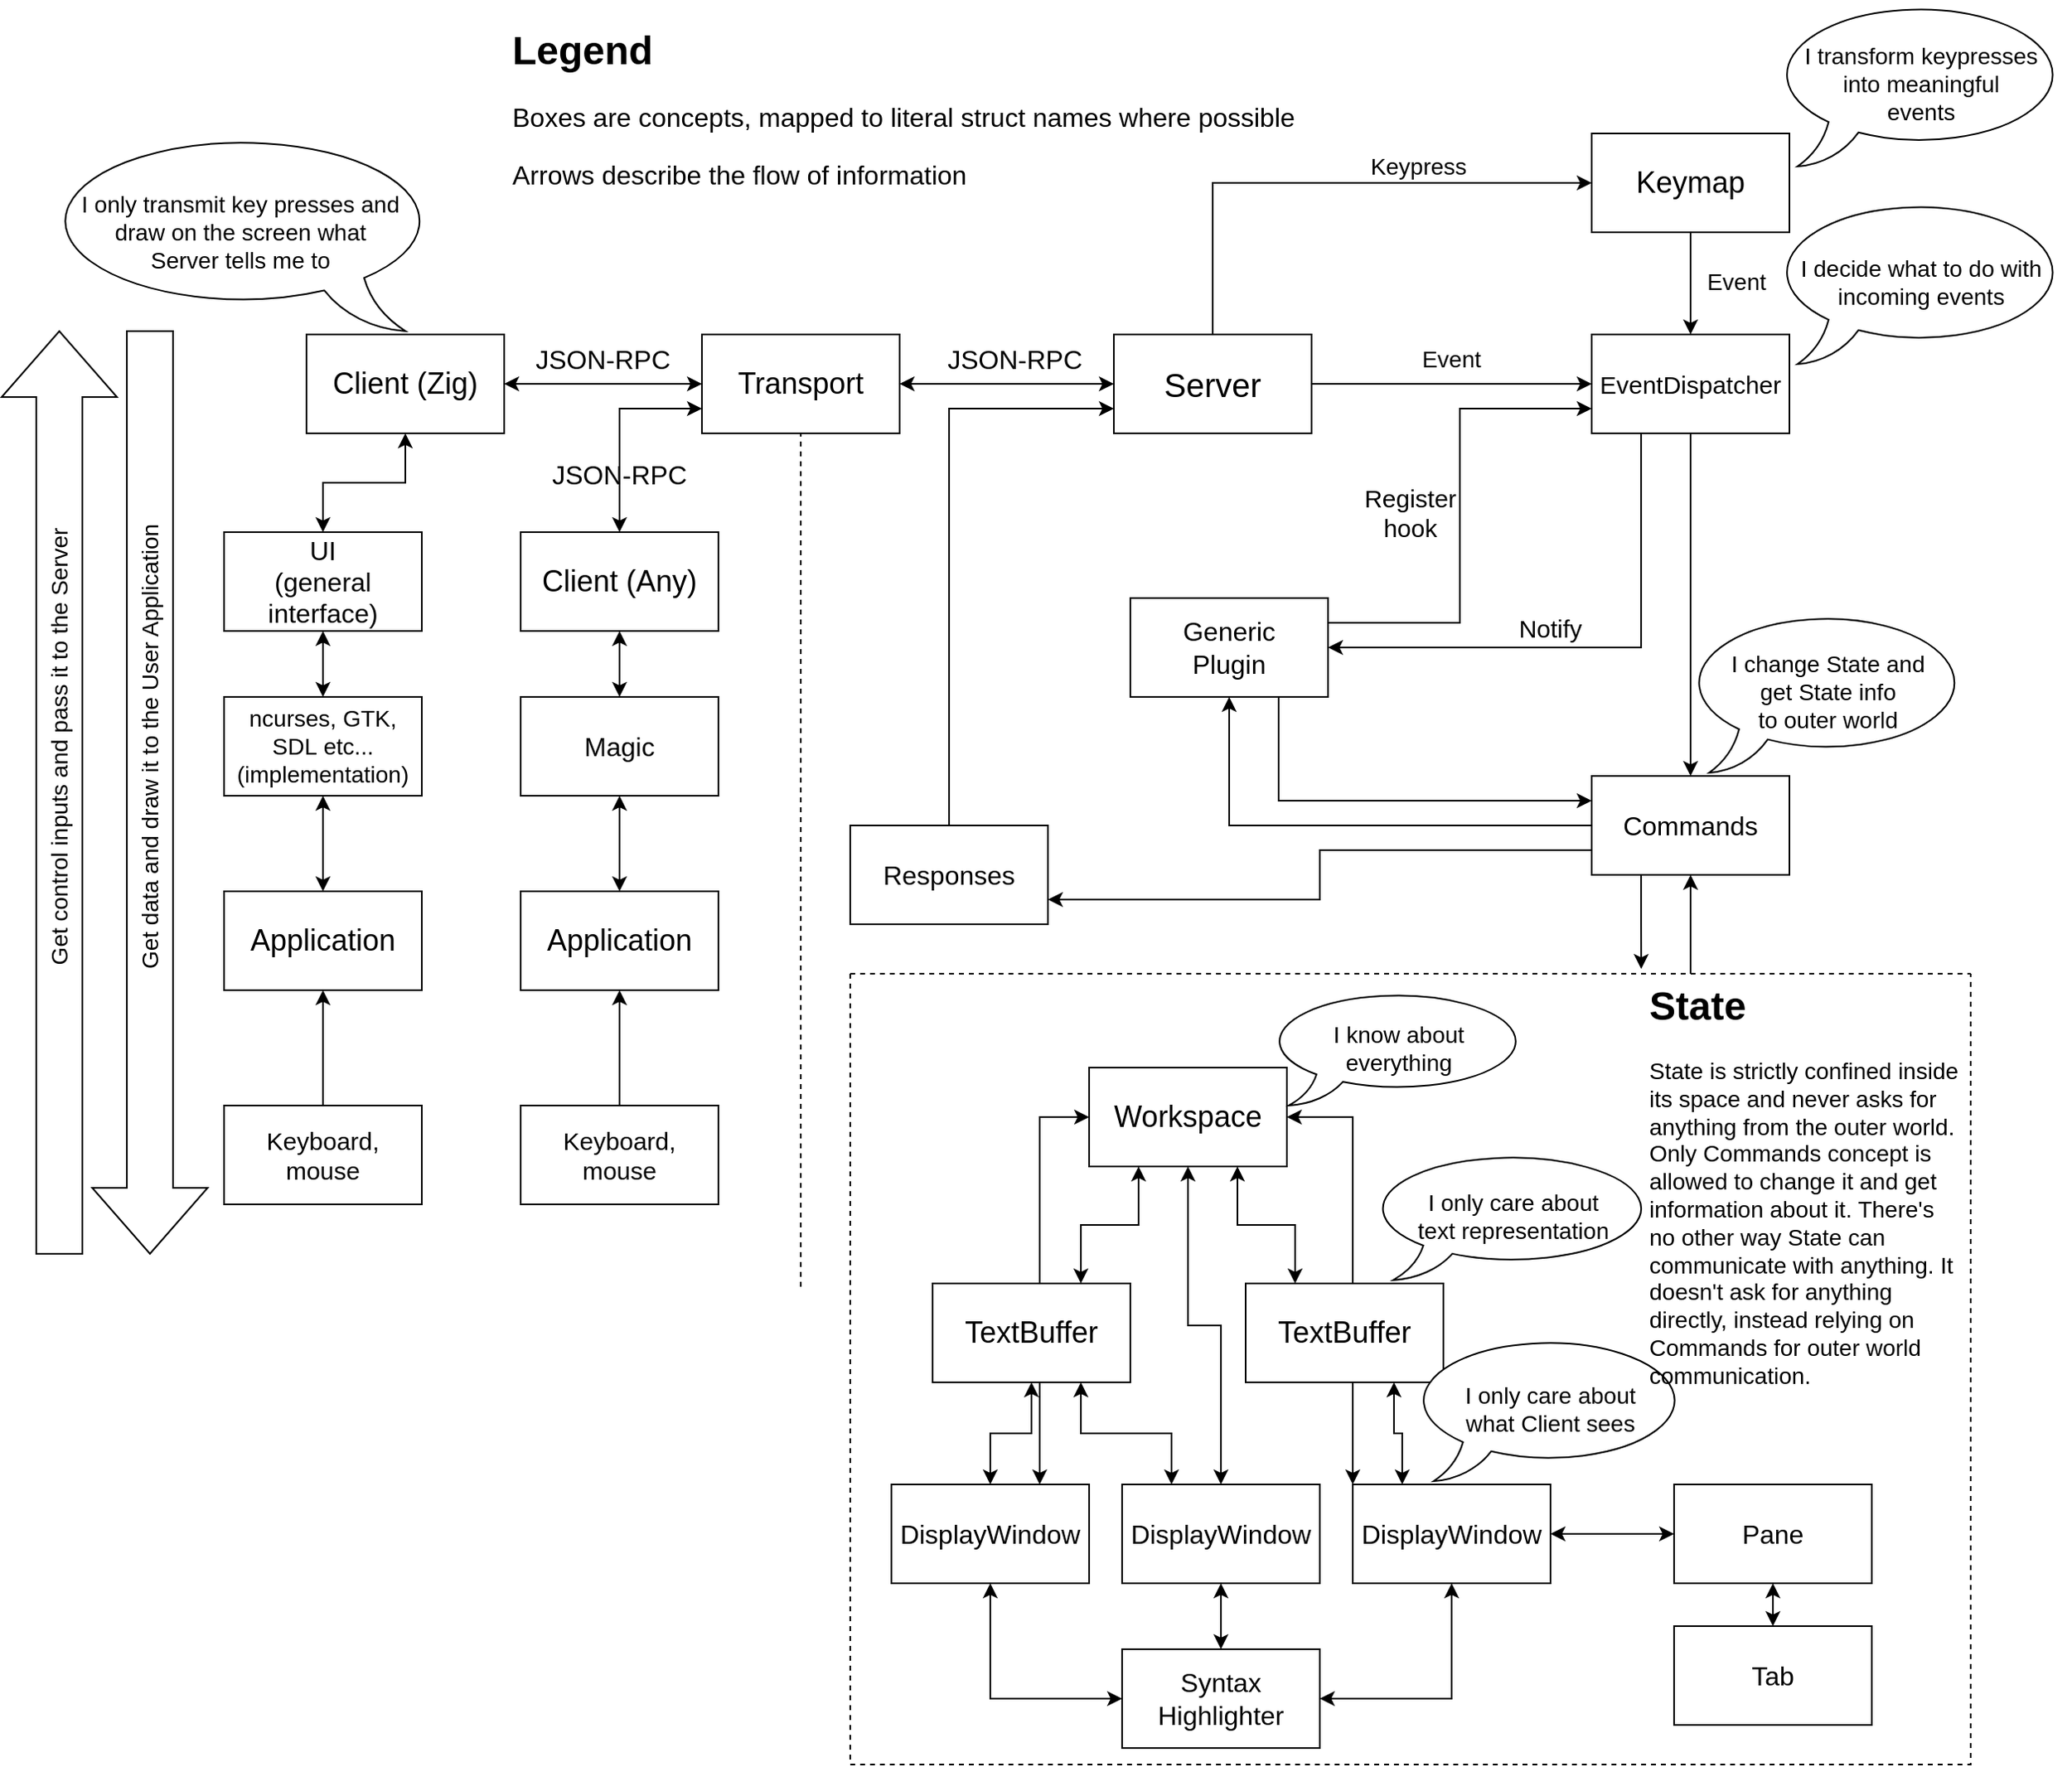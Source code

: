 <mxfile version="14.9.0" type="device"><diagram id="rlbUJ7nDC0W0OCyTNqjq" name="Page-1"><mxGraphModel dx="1418" dy="810" grid="1" gridSize="10" guides="1" tooltips="1" connect="1" arrows="1" fold="1" page="1" pageScale="1" pageWidth="1169" pageHeight="827" math="0" shadow="0"><root><mxCell id="0"/><mxCell id="1" parent="0"/><mxCell id="NQ90ox9wd04JSKlvOJOp-9" value="" style="endArrow=none;html=1;entryX=0.5;entryY=1;entryDx=0;entryDy=0;dashed=1;" parent="1" target="NQ90ox9wd04JSKlvOJOp-5" edge="1"><mxGeometry width="50" height="50" relative="1" as="geometry"><mxPoint x="490" y="780" as="sourcePoint"/><mxPoint x="490" y="132" as="targetPoint"/></mxGeometry></mxCell><mxCell id="NQ90ox9wd04JSKlvOJOp-10" style="edgeStyle=orthogonalEdgeStyle;rounded=0;orthogonalLoop=1;jettySize=auto;html=1;exitX=0.5;exitY=1;exitDx=0;exitDy=0;entryX=0.5;entryY=0;entryDx=0;entryDy=0;startArrow=classic;startFill=1;" parent="1" source="NQ90ox9wd04JSKlvOJOp-1" target="NQ90ox9wd04JSKlvOJOp-3" edge="1"><mxGeometry relative="1" as="geometry"/></mxCell><mxCell id="NQ90ox9wd04JSKlvOJOp-37" style="edgeStyle=orthogonalEdgeStyle;rounded=0;orthogonalLoop=1;jettySize=auto;html=1;exitX=1;exitY=0.5;exitDx=0;exitDy=0;entryX=0;entryY=0.5;entryDx=0;entryDy=0;startArrow=classic;startFill=1;" parent="1" source="NQ90ox9wd04JSKlvOJOp-1" target="NQ90ox9wd04JSKlvOJOp-5" edge="1"><mxGeometry relative="1" as="geometry"/></mxCell><mxCell id="NQ90ox9wd04JSKlvOJOp-1" value="&lt;font style=&quot;font-size: 18px&quot;&gt;Client (Zig)&lt;/font&gt;" style="rounded=0;whiteSpace=wrap;html=1;" parent="1" vertex="1"><mxGeometry x="190" y="202" width="120" height="60" as="geometry"/></mxCell><mxCell id="NQ90ox9wd04JSKlvOJOp-11" style="edgeStyle=orthogonalEdgeStyle;rounded=0;orthogonalLoop=1;jettySize=auto;html=1;exitX=0.5;exitY=1;exitDx=0;exitDy=0;entryX=0.5;entryY=0;entryDx=0;entryDy=0;startArrow=classic;startFill=1;" parent="1" source="NQ90ox9wd04JSKlvOJOp-3" target="NQ90ox9wd04JSKlvOJOp-4" edge="1"><mxGeometry relative="1" as="geometry"/></mxCell><mxCell id="NQ90ox9wd04JSKlvOJOp-3" value="&lt;font style=&quot;font-size: 16px&quot;&gt;UI &lt;br&gt;(general interface)&lt;/font&gt;" style="rounded=0;whiteSpace=wrap;html=1;" parent="1" vertex="1"><mxGeometry x="140" y="322" width="120" height="60" as="geometry"/></mxCell><mxCell id="NQ90ox9wd04JSKlvOJOp-33" value="" style="edgeStyle=orthogonalEdgeStyle;rounded=0;orthogonalLoop=1;jettySize=auto;html=1;startArrow=classic;startFill=1;" parent="1" source="NQ90ox9wd04JSKlvOJOp-4" target="NQ90ox9wd04JSKlvOJOp-32" edge="1"><mxGeometry relative="1" as="geometry"/></mxCell><mxCell id="NQ90ox9wd04JSKlvOJOp-4" value="&lt;font style=&quot;font-size: 14px&quot;&gt;ncurses,&amp;nbsp;&lt;span&gt;GTK, SDL&amp;nbsp;&lt;/span&gt;&lt;span&gt;etc...&lt;/span&gt;&lt;br&gt;(implementation)&lt;/font&gt;" style="rounded=0;whiteSpace=wrap;html=1;" parent="1" vertex="1"><mxGeometry x="140" y="422" width="120" height="60" as="geometry"/></mxCell><mxCell id="NQ90ox9wd04JSKlvOJOp-38" style="edgeStyle=orthogonalEdgeStyle;rounded=0;orthogonalLoop=1;jettySize=auto;html=1;exitX=1;exitY=0.5;exitDx=0;exitDy=0;entryX=0;entryY=0.5;entryDx=0;entryDy=0;startArrow=classic;startFill=1;" parent="1" source="NQ90ox9wd04JSKlvOJOp-5" target="NQ90ox9wd04JSKlvOJOp-6" edge="1"><mxGeometry relative="1" as="geometry"/></mxCell><mxCell id="NQ90ox9wd04JSKlvOJOp-5" value="&lt;font style=&quot;font-size: 18px&quot;&gt;Transport&lt;/font&gt;" style="rounded=0;whiteSpace=wrap;html=1;" parent="1" vertex="1"><mxGeometry x="430" y="202" width="120" height="60" as="geometry"/></mxCell><mxCell id="NQ90ox9wd04JSKlvOJOp-104" style="edgeStyle=orthogonalEdgeStyle;rounded=0;orthogonalLoop=1;jettySize=auto;html=1;exitX=1;exitY=0.5;exitDx=0;exitDy=0;entryX=0;entryY=0.5;entryDx=0;entryDy=0;startArrow=none;startFill=0;endArrow=classic;endFill=1;strokeColor=#000000;" parent="1" source="NQ90ox9wd04JSKlvOJOp-6" target="NQ90ox9wd04JSKlvOJOp-50" edge="1"><mxGeometry relative="1" as="geometry"/></mxCell><mxCell id="ABiOQHaXhz_3gu1jBrvS-6" style="edgeStyle=orthogonalEdgeStyle;rounded=0;orthogonalLoop=1;jettySize=auto;html=1;exitX=0.5;exitY=0;exitDx=0;exitDy=0;entryX=0;entryY=0.5;entryDx=0;entryDy=0;" edge="1" parent="1" source="NQ90ox9wd04JSKlvOJOp-6" target="Z52g4UXpfN4LU59mucdz-28"><mxGeometry relative="1" as="geometry"/></mxCell><mxCell id="NQ90ox9wd04JSKlvOJOp-6" value="&lt;font style=&quot;font-size: 20px&quot;&gt;Server&lt;/font&gt;" style="rounded=0;whiteSpace=wrap;html=1;" parent="1" vertex="1"><mxGeometry x="680" y="202" width="120" height="60" as="geometry"/></mxCell><mxCell id="NQ90ox9wd04JSKlvOJOp-32" value="&lt;font style=&quot;font-size: 18px&quot;&gt;Application&lt;/font&gt;" style="rounded=0;whiteSpace=wrap;html=1;" parent="1" vertex="1"><mxGeometry x="140" y="540" width="120" height="60" as="geometry"/></mxCell><mxCell id="NQ90ox9wd04JSKlvOJOp-36" style="edgeStyle=orthogonalEdgeStyle;rounded=0;orthogonalLoop=1;jettySize=auto;html=1;exitX=0.5;exitY=0;exitDx=0;exitDy=0;entryX=0;entryY=0.75;entryDx=0;entryDy=0;startArrow=classic;startFill=1;" parent="1" source="NQ90ox9wd04JSKlvOJOp-35" target="NQ90ox9wd04JSKlvOJOp-5" edge="1"><mxGeometry relative="1" as="geometry"/></mxCell><mxCell id="NQ90ox9wd04JSKlvOJOp-41" style="edgeStyle=orthogonalEdgeStyle;rounded=0;orthogonalLoop=1;jettySize=auto;html=1;exitX=0.5;exitY=1;exitDx=0;exitDy=0;entryX=0.5;entryY=0;entryDx=0;entryDy=0;startArrow=classic;startFill=1;strokeColor=#000000;" parent="1" source="NQ90ox9wd04JSKlvOJOp-35" target="NQ90ox9wd04JSKlvOJOp-40" edge="1"><mxGeometry relative="1" as="geometry"/></mxCell><mxCell id="NQ90ox9wd04JSKlvOJOp-35" value="&lt;font style=&quot;font-size: 18px&quot;&gt;Client (Any)&lt;/font&gt;" style="rounded=0;whiteSpace=wrap;html=1;" parent="1" vertex="1"><mxGeometry x="320" y="322" width="120" height="60" as="geometry"/></mxCell><mxCell id="NQ90ox9wd04JSKlvOJOp-43" value="" style="edgeStyle=orthogonalEdgeStyle;rounded=0;orthogonalLoop=1;jettySize=auto;html=1;startArrow=classic;startFill=1;strokeColor=#000000;" parent="1" source="NQ90ox9wd04JSKlvOJOp-40" target="NQ90ox9wd04JSKlvOJOp-42" edge="1"><mxGeometry relative="1" as="geometry"/></mxCell><mxCell id="NQ90ox9wd04JSKlvOJOp-40" value="&lt;span style=&quot;font-size: 16px&quot;&gt;Magic&lt;/span&gt;" style="rounded=0;whiteSpace=wrap;html=1;" parent="1" vertex="1"><mxGeometry x="320" y="422" width="120" height="60" as="geometry"/></mxCell><mxCell id="NQ90ox9wd04JSKlvOJOp-42" value="&lt;font style=&quot;font-size: 18px&quot;&gt;Application&lt;/font&gt;" style="rounded=0;whiteSpace=wrap;html=1;" parent="1" vertex="1"><mxGeometry x="320" y="540" width="120" height="60" as="geometry"/></mxCell><mxCell id="NQ90ox9wd04JSKlvOJOp-47" value="&lt;font style=&quot;font-size: 16px&quot;&gt;JSON-RPC&lt;/font&gt;" style="text;html=1;strokeColor=none;fillColor=none;align=center;verticalAlign=middle;whiteSpace=wrap;rounded=0;" parent="1" vertex="1"><mxGeometry x="320" y="202" width="100" height="30" as="geometry"/></mxCell><mxCell id="NQ90ox9wd04JSKlvOJOp-48" value="&lt;font style=&quot;font-size: 16px&quot;&gt;JSON-RPC&lt;/font&gt;" style="text;html=1;strokeColor=none;fillColor=none;align=center;verticalAlign=middle;whiteSpace=wrap;rounded=0;" parent="1" vertex="1"><mxGeometry x="570" y="202" width="100" height="30" as="geometry"/></mxCell><mxCell id="NQ90ox9wd04JSKlvOJOp-49" value="&lt;h1&gt;Legend&lt;/h1&gt;&lt;p style=&quot;font-size: 16px&quot;&gt;&lt;font style=&quot;font-size: 16px&quot;&gt;Boxes are concepts, mapped to literal struct names where possible&lt;/font&gt;&lt;/p&gt;&lt;p style=&quot;font-size: 16px&quot;&gt;&lt;font style=&quot;font-size: 16px&quot;&gt;Arrows describe the flow of information&lt;/font&gt;&lt;/p&gt;" style="text;html=1;strokeColor=none;fillColor=none;spacing=5;spacingTop=-20;whiteSpace=wrap;overflow=hidden;rounded=0;" parent="1" vertex="1"><mxGeometry x="310" y="10" width="490" height="150" as="geometry"/></mxCell><mxCell id="Z52g4UXpfN4LU59mucdz-42" style="edgeStyle=orthogonalEdgeStyle;rounded=0;orthogonalLoop=1;jettySize=auto;html=1;exitX=0.5;exitY=1;exitDx=0;exitDy=0;entryX=0.5;entryY=0;entryDx=0;entryDy=0;startArrow=none;startFill=0;" parent="1" source="NQ90ox9wd04JSKlvOJOp-50" target="NQ90ox9wd04JSKlvOJOp-60" edge="1"><mxGeometry relative="1" as="geometry"/></mxCell><mxCell id="ABiOQHaXhz_3gu1jBrvS-19" style="edgeStyle=orthogonalEdgeStyle;rounded=0;orthogonalLoop=1;jettySize=auto;html=1;exitX=0.25;exitY=1;exitDx=0;exitDy=0;entryX=1;entryY=0.5;entryDx=0;entryDy=0;" edge="1" parent="1" source="NQ90ox9wd04JSKlvOJOp-50" target="NQ90ox9wd04JSKlvOJOp-78"><mxGeometry relative="1" as="geometry"/></mxCell><mxCell id="NQ90ox9wd04JSKlvOJOp-50" value="&lt;font style=&quot;font-size: 15px&quot;&gt;EventDispatcher&lt;/font&gt;" style="rounded=0;whiteSpace=wrap;html=1;" parent="1" vertex="1"><mxGeometry x="970" y="202" width="120" height="60" as="geometry"/></mxCell><mxCell id="NQ90ox9wd04JSKlvOJOp-58" value="&lt;span style=&quot;font-size: 14px&quot;&gt;I only transmit&amp;nbsp;&lt;/span&gt;&lt;span style=&quot;font-size: 14px&quot;&gt;key presses and&lt;/span&gt;&lt;br style=&quot;font-size: 14px&quot;&gt;&lt;span style=&quot;font-size: 14px&quot;&gt;draw on the screen&amp;nbsp;&lt;/span&gt;&lt;span style=&quot;font-size: 14px&quot;&gt;what &lt;br&gt;Server tells me to&lt;/span&gt;" style="whiteSpace=wrap;html=1;shape=mxgraph.basic.oval_callout;rounded=0;direction=east;flipH=1;" parent="1" vertex="1"><mxGeometry x="30" y="80" width="240" height="120" as="geometry"/></mxCell><mxCell id="ABiOQHaXhz_3gu1jBrvS-13" style="edgeStyle=orthogonalEdgeStyle;rounded=0;orthogonalLoop=1;jettySize=auto;html=1;exitX=0.25;exitY=1;exitDx=0;exitDy=0;entryX=0.706;entryY=-0.006;entryDx=0;entryDy=0;entryPerimeter=0;" edge="1" parent="1" source="NQ90ox9wd04JSKlvOJOp-60" target="Z52g4UXpfN4LU59mucdz-1"><mxGeometry relative="1" as="geometry"/></mxCell><mxCell id="ABiOQHaXhz_3gu1jBrvS-16" style="edgeStyle=orthogonalEdgeStyle;rounded=0;orthogonalLoop=1;jettySize=auto;html=1;exitX=0;exitY=0.75;exitDx=0;exitDy=0;entryX=1;entryY=0.75;entryDx=0;entryDy=0;" edge="1" parent="1" source="NQ90ox9wd04JSKlvOJOp-60" target="NQ90ox9wd04JSKlvOJOp-102"><mxGeometry relative="1" as="geometry"/></mxCell><mxCell id="ABiOQHaXhz_3gu1jBrvS-17" style="edgeStyle=orthogonalEdgeStyle;rounded=0;orthogonalLoop=1;jettySize=auto;html=1;exitX=0;exitY=0.5;exitDx=0;exitDy=0;entryX=0.5;entryY=1;entryDx=0;entryDy=0;" edge="1" parent="1" source="NQ90ox9wd04JSKlvOJOp-60" target="NQ90ox9wd04JSKlvOJOp-78"><mxGeometry relative="1" as="geometry"/></mxCell><mxCell id="NQ90ox9wd04JSKlvOJOp-60" value="&lt;font style=&quot;font-size: 16px&quot;&gt;Commands&lt;/font&gt;" style="rounded=0;whiteSpace=wrap;html=1;" parent="1" vertex="1"><mxGeometry x="970" y="470" width="120" height="60" as="geometry"/></mxCell><mxCell id="NQ90ox9wd04JSKlvOJOp-72" style="edgeStyle=orthogonalEdgeStyle;rounded=0;orthogonalLoop=1;jettySize=auto;html=1;exitX=0.5;exitY=0;exitDx=0;exitDy=0;entryX=0.5;entryY=1;entryDx=0;entryDy=0;startArrow=none;startFill=0;endArrow=classic;endFill=1;strokeColor=#000000;" parent="1" source="NQ90ox9wd04JSKlvOJOp-69" target="NQ90ox9wd04JSKlvOJOp-32" edge="1"><mxGeometry relative="1" as="geometry"/></mxCell><mxCell id="NQ90ox9wd04JSKlvOJOp-69" value="&lt;font style=&quot;font-size: 15px&quot;&gt;Keyboard,&lt;br&gt;mouse&lt;/font&gt;" style="rounded=0;whiteSpace=wrap;html=1;" parent="1" vertex="1"><mxGeometry x="140" y="670" width="120" height="60" as="geometry"/></mxCell><mxCell id="NQ90ox9wd04JSKlvOJOp-71" style="edgeStyle=orthogonalEdgeStyle;rounded=0;orthogonalLoop=1;jettySize=auto;html=1;exitX=0.5;exitY=0;exitDx=0;exitDy=0;entryX=0.5;entryY=1;entryDx=0;entryDy=0;startArrow=none;startFill=0;endArrow=classic;endFill=1;strokeColor=#000000;" parent="1" source="NQ90ox9wd04JSKlvOJOp-70" target="NQ90ox9wd04JSKlvOJOp-42" edge="1"><mxGeometry relative="1" as="geometry"/></mxCell><mxCell id="NQ90ox9wd04JSKlvOJOp-70" value="&lt;font style=&quot;font-size: 15px&quot;&gt;Keyboard,&lt;br&gt;mouse&lt;/font&gt;" style="rounded=0;whiteSpace=wrap;html=1;" parent="1" vertex="1"><mxGeometry x="320" y="670" width="120" height="60" as="geometry"/></mxCell><mxCell id="NQ90ox9wd04JSKlvOJOp-74" value="" style="html=1;shadow=0;dashed=0;align=center;verticalAlign=middle;shape=mxgraph.arrows2.arrow;dy=0.6;dx=40;direction=north;notch=0;rounded=0;" parent="1" vertex="1"><mxGeometry x="5" y="200" width="70" height="560" as="geometry"/></mxCell><mxCell id="NQ90ox9wd04JSKlvOJOp-75" value="" style="html=1;shadow=0;dashed=0;align=center;verticalAlign=middle;shape=mxgraph.arrows2.arrow;dy=0.6;dx=40;direction=south;notch=0;rounded=0;" parent="1" vertex="1"><mxGeometry x="60" y="200" width="70" height="560" as="geometry"/></mxCell><mxCell id="NQ90ox9wd04JSKlvOJOp-76" value="&lt;font style=&quot;font-size: 14px&quot;&gt;Get data and draw it to the User Application&lt;/font&gt;" style="text;html=1;strokeColor=none;fillColor=none;align=center;verticalAlign=middle;whiteSpace=wrap;rounded=0;rotation=270;" parent="1" vertex="1"><mxGeometry x="-50" y="432" width="290" height="40" as="geometry"/></mxCell><mxCell id="NQ90ox9wd04JSKlvOJOp-77" value="&lt;font style=&quot;font-size: 14px&quot;&gt;Get control inputs and pass it to the Server&lt;br&gt;&lt;/font&gt;" style="text;html=1;strokeColor=none;fillColor=none;align=center;verticalAlign=middle;whiteSpace=wrap;rounded=0;rotation=270;" parent="1" vertex="1"><mxGeometry x="-110" y="432" width="300" height="40" as="geometry"/></mxCell><mxCell id="Z52g4UXpfN4LU59mucdz-47" style="edgeStyle=orthogonalEdgeStyle;rounded=0;orthogonalLoop=1;jettySize=auto;html=1;exitX=1;exitY=0.25;exitDx=0;exitDy=0;entryX=0;entryY=0.75;entryDx=0;entryDy=0;startArrow=none;startFill=0;" parent="1" source="NQ90ox9wd04JSKlvOJOp-78" target="NQ90ox9wd04JSKlvOJOp-50" edge="1"><mxGeometry relative="1" as="geometry"/></mxCell><mxCell id="ABiOQHaXhz_3gu1jBrvS-18" style="edgeStyle=orthogonalEdgeStyle;rounded=0;orthogonalLoop=1;jettySize=auto;html=1;exitX=0.75;exitY=1;exitDx=0;exitDy=0;entryX=0;entryY=0.25;entryDx=0;entryDy=0;" edge="1" parent="1" source="NQ90ox9wd04JSKlvOJOp-78" target="NQ90ox9wd04JSKlvOJOp-60"><mxGeometry relative="1" as="geometry"/></mxCell><mxCell id="NQ90ox9wd04JSKlvOJOp-78" value="&lt;font style=&quot;font-size: 16px&quot;&gt;Generic&lt;br&gt;Plugin&lt;br&gt;&lt;/font&gt;" style="rounded=0;whiteSpace=wrap;html=1;" parent="1" vertex="1"><mxGeometry x="690" y="362" width="120" height="60" as="geometry"/></mxCell><mxCell id="NQ90ox9wd04JSKlvOJOp-79" value="&lt;font style=&quot;font-size: 16px&quot;&gt;JSON-RPC&lt;/font&gt;" style="text;html=1;strokeColor=none;fillColor=none;align=center;verticalAlign=middle;whiteSpace=wrap;rounded=0;" parent="1" vertex="1"><mxGeometry x="330" y="272" width="100" height="30" as="geometry"/></mxCell><mxCell id="ABiOQHaXhz_3gu1jBrvS-15" style="edgeStyle=orthogonalEdgeStyle;rounded=0;orthogonalLoop=1;jettySize=auto;html=1;exitX=0.5;exitY=0;exitDx=0;exitDy=0;entryX=0;entryY=0.75;entryDx=0;entryDy=0;" edge="1" parent="1" source="NQ90ox9wd04JSKlvOJOp-102" target="NQ90ox9wd04JSKlvOJOp-6"><mxGeometry relative="1" as="geometry"/></mxCell><mxCell id="NQ90ox9wd04JSKlvOJOp-102" value="&lt;font style=&quot;font-size: 16px&quot;&gt;Responses&lt;/font&gt;" style="rounded=0;whiteSpace=wrap;html=1;shadow=0;sketch=0;" parent="1" vertex="1"><mxGeometry x="520" y="500" width="120" height="60" as="geometry"/></mxCell><mxCell id="ABiOQHaXhz_3gu1jBrvS-14" style="edgeStyle=orthogonalEdgeStyle;rounded=0;orthogonalLoop=1;jettySize=auto;html=1;exitX=0.75;exitY=0;exitDx=0;exitDy=0;entryX=0.5;entryY=1;entryDx=0;entryDy=0;" edge="1" parent="1" source="Z52g4UXpfN4LU59mucdz-1" target="NQ90ox9wd04JSKlvOJOp-60"><mxGeometry relative="1" as="geometry"/></mxCell><mxCell id="Z52g4UXpfN4LU59mucdz-1" value="" style="swimlane;startSize=0;dashed=1;" parent="1" vertex="1"><mxGeometry x="520" y="590" width="680" height="480" as="geometry"><mxRectangle x="535" y="710" width="50" height="40" as="alternateBounds"/></mxGeometry></mxCell><mxCell id="Z52g4UXpfN4LU59mucdz-4" style="edgeStyle=orthogonalEdgeStyle;rounded=0;orthogonalLoop=1;jettySize=auto;html=1;exitX=0.5;exitY=0;exitDx=0;exitDy=0;entryX=0.5;entryY=1;entryDx=0;entryDy=0;startArrow=classic;startFill=1;" parent="Z52g4UXpfN4LU59mucdz-1" source="NQ90ox9wd04JSKlvOJOp-16" target="NQ90ox9wd04JSKlvOJOp-12" edge="1"><mxGeometry relative="1" as="geometry"/></mxCell><mxCell id="Z52g4UXpfN4LU59mucdz-7" style="edgeStyle=orthogonalEdgeStyle;rounded=0;orthogonalLoop=1;jettySize=auto;html=1;exitX=0.75;exitY=0;exitDx=0;exitDy=0;entryX=0;entryY=0.5;entryDx=0;entryDy=0;startArrow=classic;startFill=1;" parent="Z52g4UXpfN4LU59mucdz-1" source="NQ90ox9wd04JSKlvOJOp-16" target="Z52g4UXpfN4LU59mucdz-3" edge="1"><mxGeometry relative="1" as="geometry"/></mxCell><mxCell id="NQ90ox9wd04JSKlvOJOp-16" value="&lt;font style=&quot;font-size: 16px&quot;&gt;DisplayWindow&lt;/font&gt;" style="rounded=0;whiteSpace=wrap;html=1;" parent="Z52g4UXpfN4LU59mucdz-1" vertex="1"><mxGeometry x="25" y="310" width="120" height="60" as="geometry"/></mxCell><mxCell id="Z52g4UXpfN4LU59mucdz-5" style="edgeStyle=orthogonalEdgeStyle;rounded=0;orthogonalLoop=1;jettySize=auto;html=1;exitX=0.25;exitY=0;exitDx=0;exitDy=0;entryX=0.75;entryY=1;entryDx=0;entryDy=0;startArrow=classic;startFill=1;" parent="Z52g4UXpfN4LU59mucdz-1" source="NQ90ox9wd04JSKlvOJOp-14" target="NQ90ox9wd04JSKlvOJOp-12" edge="1"><mxGeometry relative="1" as="geometry"/></mxCell><mxCell id="Z52g4UXpfN4LU59mucdz-12" style="edgeStyle=orthogonalEdgeStyle;rounded=0;orthogonalLoop=1;jettySize=auto;html=1;exitX=0.5;exitY=0;exitDx=0;exitDy=0;entryX=0.5;entryY=1;entryDx=0;entryDy=0;startArrow=classic;startFill=1;" parent="Z52g4UXpfN4LU59mucdz-1" source="NQ90ox9wd04JSKlvOJOp-14" target="Z52g4UXpfN4LU59mucdz-3" edge="1"><mxGeometry relative="1" as="geometry"/></mxCell><mxCell id="NQ90ox9wd04JSKlvOJOp-14" value="&lt;font style=&quot;font-size: 16px&quot;&gt;DisplayWindow&lt;/font&gt;" style="rounded=0;whiteSpace=wrap;html=1;" parent="Z52g4UXpfN4LU59mucdz-1" vertex="1"><mxGeometry x="165" y="310" width="120" height="60" as="geometry"/></mxCell><mxCell id="Z52g4UXpfN4LU59mucdz-6" style="edgeStyle=orthogonalEdgeStyle;rounded=0;orthogonalLoop=1;jettySize=auto;html=1;exitX=0.25;exitY=0;exitDx=0;exitDy=0;entryX=0.75;entryY=1;entryDx=0;entryDy=0;startArrow=classic;startFill=1;" parent="Z52g4UXpfN4LU59mucdz-1" source="NQ90ox9wd04JSKlvOJOp-87" target="NQ90ox9wd04JSKlvOJOp-15" edge="1"><mxGeometry relative="1" as="geometry"/></mxCell><mxCell id="Z52g4UXpfN4LU59mucdz-11" style="edgeStyle=orthogonalEdgeStyle;rounded=0;orthogonalLoop=1;jettySize=auto;html=1;exitX=0;exitY=0;exitDx=0;exitDy=0;entryX=1;entryY=0.5;entryDx=0;entryDy=0;startArrow=classic;startFill=1;" parent="Z52g4UXpfN4LU59mucdz-1" source="NQ90ox9wd04JSKlvOJOp-87" target="Z52g4UXpfN4LU59mucdz-3" edge="1"><mxGeometry relative="1" as="geometry"/></mxCell><mxCell id="NQ90ox9wd04JSKlvOJOp-87" value="&lt;font style=&quot;font-size: 16px&quot;&gt;DisplayWindow&lt;/font&gt;" style="rounded=0;whiteSpace=wrap;html=1;" parent="Z52g4UXpfN4LU59mucdz-1" vertex="1"><mxGeometry x="305" y="310" width="120" height="60" as="geometry"/></mxCell><mxCell id="Z52g4UXpfN4LU59mucdz-10" style="edgeStyle=orthogonalEdgeStyle;rounded=0;orthogonalLoop=1;jettySize=auto;html=1;exitX=0.25;exitY=0;exitDx=0;exitDy=0;entryX=0.75;entryY=1;entryDx=0;entryDy=0;startArrow=classic;startFill=1;" parent="Z52g4UXpfN4LU59mucdz-1" source="NQ90ox9wd04JSKlvOJOp-15" target="Z52g4UXpfN4LU59mucdz-3" edge="1"><mxGeometry relative="1" as="geometry"/></mxCell><mxCell id="NQ90ox9wd04JSKlvOJOp-15" value="&lt;font style=&quot;font-size: 18px&quot;&gt;TextBuffer&lt;/font&gt;" style="rounded=0;whiteSpace=wrap;html=1;" parent="Z52g4UXpfN4LU59mucdz-1" vertex="1"><mxGeometry x="240" y="188" width="120" height="60" as="geometry"/></mxCell><mxCell id="NQ90ox9wd04JSKlvOJOp-82" value="&lt;font style=&quot;font-size: 14px&quot;&gt;I only care about&lt;br&gt;what Client sees&lt;/font&gt;" style="whiteSpace=wrap;html=1;shape=mxgraph.basic.oval_callout;rounded=0;direction=east;flipH=0;flipV=0;" parent="Z52g4UXpfN4LU59mucdz-1" vertex="1"><mxGeometry x="340" y="220" width="170" height="88" as="geometry"/></mxCell><mxCell id="NQ90ox9wd04JSKlvOJOp-83" value="&lt;font style=&quot;font-size: 14px&quot;&gt;I only care about&lt;br&gt;text representation&lt;/font&gt;" style="whiteSpace=wrap;shape=mxgraph.basic.oval_callout;rounded=0;direction=east;flipH=0;flipV=0;sketch=0;shadow=0;labelPosition=center;verticalLabelPosition=middle;align=center;verticalAlign=middle;labelBorderColor=none;html=1;" parent="Z52g4UXpfN4LU59mucdz-1" vertex="1"><mxGeometry x="315" y="108" width="175" height="78" as="geometry"/></mxCell><mxCell id="Z52g4UXpfN4LU59mucdz-9" style="edgeStyle=orthogonalEdgeStyle;rounded=0;orthogonalLoop=1;jettySize=auto;html=1;exitX=0.75;exitY=0;exitDx=0;exitDy=0;entryX=0.25;entryY=1;entryDx=0;entryDy=0;startArrow=classic;startFill=1;" parent="Z52g4UXpfN4LU59mucdz-1" source="NQ90ox9wd04JSKlvOJOp-12" target="Z52g4UXpfN4LU59mucdz-3" edge="1"><mxGeometry relative="1" as="geometry"/></mxCell><mxCell id="NQ90ox9wd04JSKlvOJOp-12" value="&lt;font style=&quot;font-size: 18px&quot;&gt;TextBuffer&lt;/font&gt;" style="rounded=0;whiteSpace=wrap;html=1;" parent="Z52g4UXpfN4LU59mucdz-1" vertex="1"><mxGeometry x="50" y="188" width="120" height="60" as="geometry"/></mxCell><mxCell id="Z52g4UXpfN4LU59mucdz-3" value="&lt;font style=&quot;font-size: 18px&quot;&gt;Workspace&lt;/font&gt;" style="rounded=0;whiteSpace=wrap;html=1;" parent="Z52g4UXpfN4LU59mucdz-1" vertex="1"><mxGeometry x="145" y="57" width="120" height="60" as="geometry"/></mxCell><mxCell id="Z52g4UXpfN4LU59mucdz-13" value="&lt;font style=&quot;font-size: 14px&quot;&gt;I know about&lt;br&gt;everything&lt;/font&gt;" style="whiteSpace=wrap;shape=mxgraph.basic.oval_callout;rounded=0;direction=east;flipH=0;flipV=0;sketch=0;shadow=0;labelPosition=center;verticalLabelPosition=middle;align=center;verticalAlign=middle;labelBorderColor=none;html=1;" parent="Z52g4UXpfN4LU59mucdz-1" vertex="1"><mxGeometry x="253" y="10" width="160" height="70" as="geometry"/></mxCell><mxCell id="Z52g4UXpfN4LU59mucdz-20" style="edgeStyle=orthogonalEdgeStyle;rounded=0;orthogonalLoop=1;jettySize=auto;html=1;exitX=0;exitY=0.5;exitDx=0;exitDy=0;entryX=0.5;entryY=1;entryDx=0;entryDy=0;startArrow=classic;startFill=1;" parent="Z52g4UXpfN4LU59mucdz-1" source="NQ90ox9wd04JSKlvOJOp-67" target="NQ90ox9wd04JSKlvOJOp-16" edge="1"><mxGeometry relative="1" as="geometry"/></mxCell><mxCell id="Z52g4UXpfN4LU59mucdz-21" style="edgeStyle=orthogonalEdgeStyle;rounded=0;orthogonalLoop=1;jettySize=auto;html=1;exitX=0.5;exitY=0;exitDx=0;exitDy=0;entryX=0.5;entryY=1;entryDx=0;entryDy=0;startArrow=classic;startFill=1;" parent="Z52g4UXpfN4LU59mucdz-1" source="NQ90ox9wd04JSKlvOJOp-67" target="NQ90ox9wd04JSKlvOJOp-14" edge="1"><mxGeometry relative="1" as="geometry"/></mxCell><mxCell id="Z52g4UXpfN4LU59mucdz-22" style="edgeStyle=orthogonalEdgeStyle;rounded=0;orthogonalLoop=1;jettySize=auto;html=1;exitX=1;exitY=0.5;exitDx=0;exitDy=0;entryX=0.5;entryY=1;entryDx=0;entryDy=0;startArrow=classic;startFill=1;" parent="Z52g4UXpfN4LU59mucdz-1" source="NQ90ox9wd04JSKlvOJOp-67" target="NQ90ox9wd04JSKlvOJOp-87" edge="1"><mxGeometry relative="1" as="geometry"/></mxCell><mxCell id="NQ90ox9wd04JSKlvOJOp-67" value="&lt;font style=&quot;font-size: 16px&quot;&gt;Syntax&lt;br&gt;Highlighter&lt;/font&gt;" style="rounded=0;whiteSpace=wrap;html=1;" parent="Z52g4UXpfN4LU59mucdz-1" vertex="1"><mxGeometry x="165" y="410" width="120" height="60" as="geometry"/></mxCell><mxCell id="ABiOQHaXhz_3gu1jBrvS-12" value="&lt;h1&gt;State&lt;/h1&gt;&lt;p style=&quot;font-size: 14px&quot;&gt;State is strictly confined inside its space and never asks for anything from the outer world. Only Commands concept is allowed to change it and get information about it. There's no other way State can communicate with&lt;span&gt;&amp;nbsp;anything. It doesn't ask for anything directly, instead relying on Commands for outer world communication.&lt;/span&gt;&lt;/p&gt;" style="text;html=1;strokeColor=none;fillColor=none;spacing=5;spacingTop=-20;whiteSpace=wrap;overflow=hidden;rounded=0;" vertex="1" parent="Z52g4UXpfN4LU59mucdz-1"><mxGeometry x="480" width="200" height="250" as="geometry"/></mxCell><mxCell id="ABiOQHaXhz_3gu1jBrvS-25" style="edgeStyle=orthogonalEdgeStyle;rounded=0;orthogonalLoop=1;jettySize=auto;html=1;exitX=0;exitY=0.5;exitDx=0;exitDy=0;entryX=1;entryY=0.5;entryDx=0;entryDy=0;startArrow=classic;startFill=1;" edge="1" parent="Z52g4UXpfN4LU59mucdz-1" source="ABiOQHaXhz_3gu1jBrvS-20" target="NQ90ox9wd04JSKlvOJOp-87"><mxGeometry relative="1" as="geometry"/></mxCell><mxCell id="ABiOQHaXhz_3gu1jBrvS-20" value="&lt;font style=&quot;font-size: 16px&quot;&gt;Pane&lt;/font&gt;" style="rounded=0;whiteSpace=wrap;html=1;" vertex="1" parent="Z52g4UXpfN4LU59mucdz-1"><mxGeometry x="500" y="310" width="120" height="60" as="geometry"/></mxCell><mxCell id="ABiOQHaXhz_3gu1jBrvS-22" value="" style="edgeStyle=orthogonalEdgeStyle;rounded=0;orthogonalLoop=1;jettySize=auto;html=1;startArrow=classic;startFill=1;" edge="1" parent="Z52g4UXpfN4LU59mucdz-1" source="ABiOQHaXhz_3gu1jBrvS-21" target="ABiOQHaXhz_3gu1jBrvS-20"><mxGeometry relative="1" as="geometry"/></mxCell><mxCell id="ABiOQHaXhz_3gu1jBrvS-21" value="&lt;font style=&quot;font-size: 16px&quot;&gt;Tab&lt;/font&gt;" style="rounded=0;whiteSpace=wrap;html=1;" vertex="1" parent="Z52g4UXpfN4LU59mucdz-1"><mxGeometry x="500" y="396" width="120" height="60" as="geometry"/></mxCell><mxCell id="ABiOQHaXhz_3gu1jBrvS-8" value="" style="edgeStyle=orthogonalEdgeStyle;rounded=0;orthogonalLoop=1;jettySize=auto;html=1;" edge="1" parent="1" source="Z52g4UXpfN4LU59mucdz-28" target="NQ90ox9wd04JSKlvOJOp-50"><mxGeometry relative="1" as="geometry"/></mxCell><mxCell id="Z52g4UXpfN4LU59mucdz-28" value="&lt;font style=&quot;font-size: 18px&quot;&gt;Keymap&lt;/font&gt;" style="rounded=0;whiteSpace=wrap;html=1;" parent="1" vertex="1"><mxGeometry x="970" y="80" width="120" height="60" as="geometry"/></mxCell><mxCell id="Z52g4UXpfN4LU59mucdz-31" value="&lt;font style=&quot;font-size: 14px&quot;&gt;Keypress&lt;/font&gt;" style="text;html=1;strokeColor=none;fillColor=none;align=center;verticalAlign=middle;whiteSpace=wrap;rounded=0;" parent="1" vertex="1"><mxGeometry x="830" y="90" width="70" height="20" as="geometry"/></mxCell><mxCell id="Z52g4UXpfN4LU59mucdz-32" value="&lt;font style=&quot;font-size: 14px&quot;&gt;Event&lt;/font&gt;" style="text;html=1;strokeColor=none;fillColor=none;align=center;verticalAlign=middle;whiteSpace=wrap;rounded=0;" parent="1" vertex="1"><mxGeometry x="1032" y="160" width="52" height="20" as="geometry"/></mxCell><mxCell id="Z52g4UXpfN4LU59mucdz-49" value="&lt;font style=&quot;font-size: 15px&quot;&gt;Register&lt;br&gt;hook&lt;br&gt;&lt;/font&gt;" style="text;html=1;strokeColor=none;fillColor=none;align=center;verticalAlign=middle;whiteSpace=wrap;rounded=0;" parent="1" vertex="1"><mxGeometry x="825" y="290" width="70" height="40" as="geometry"/></mxCell><mxCell id="Z52g4UXpfN4LU59mucdz-50" value="&lt;font style=&quot;font-size: 15px&quot;&gt;Notify&lt;/font&gt;" style="text;html=1;strokeColor=none;fillColor=none;align=center;verticalAlign=middle;whiteSpace=wrap;rounded=0;" parent="1" vertex="1"><mxGeometry x="920" y="370" width="50" height="20" as="geometry"/></mxCell><mxCell id="Z52g4UXpfN4LU59mucdz-52" value="&lt;span style=&quot;font-size: 14px&quot;&gt;I change State and&lt;br&gt;&lt;/span&gt;&lt;span style=&quot;font-size: 14px&quot;&gt;get State info&lt;/span&gt;&lt;br style=&quot;font-size: 14px&quot;&gt;&lt;span style=&quot;font-size: 14px&quot;&gt;to outer world&lt;/span&gt;&lt;span style=&quot;font-size: 14px&quot;&gt;&lt;br&gt;&lt;/span&gt;" style="whiteSpace=wrap;shape=mxgraph.basic.oval_callout;rounded=0;direction=east;flipH=0;flipV=0;sketch=0;shadow=0;labelPosition=center;verticalLabelPosition=middle;align=center;verticalAlign=middle;labelBorderColor=none;html=1;" parent="1" vertex="1"><mxGeometry x="1027" y="370" width="173" height="98" as="geometry"/></mxCell><mxCell id="ABiOQHaXhz_3gu1jBrvS-7" value="&lt;font style=&quot;font-size: 14px&quot;&gt;Event&lt;/font&gt;" style="text;html=1;strokeColor=none;fillColor=none;align=center;verticalAlign=middle;whiteSpace=wrap;rounded=0;" vertex="1" parent="1"><mxGeometry x="850" y="207" width="70" height="20" as="geometry"/></mxCell><mxCell id="ABiOQHaXhz_3gu1jBrvS-9" value="&lt;span style=&quot;font-size: 14px&quot;&gt;I transform keypresses&lt;br&gt;into meaningful&lt;br&gt;events&lt;br&gt;&lt;/span&gt;" style="whiteSpace=wrap;shape=mxgraph.basic.oval_callout;rounded=0;direction=east;flipH=0;flipV=0;sketch=0;shadow=0;labelPosition=center;verticalLabelPosition=middle;align=center;verticalAlign=middle;labelBorderColor=none;html=1;" vertex="1" parent="1"><mxGeometry x="1080" width="180" height="100" as="geometry"/></mxCell><mxCell id="ABiOQHaXhz_3gu1jBrvS-10" value="&lt;span style=&quot;font-size: 14px&quot;&gt;I decide what to do with&lt;br&gt;incoming events&lt;br&gt;&lt;/span&gt;" style="whiteSpace=wrap;shape=mxgraph.basic.oval_callout;rounded=0;direction=east;flipH=0;flipV=0;sketch=0;shadow=0;labelPosition=center;verticalLabelPosition=middle;align=center;verticalAlign=middle;labelBorderColor=none;html=1;" vertex="1" parent="1"><mxGeometry x="1080" y="120" width="180" height="100" as="geometry"/></mxCell></root></mxGraphModel></diagram></mxfile>